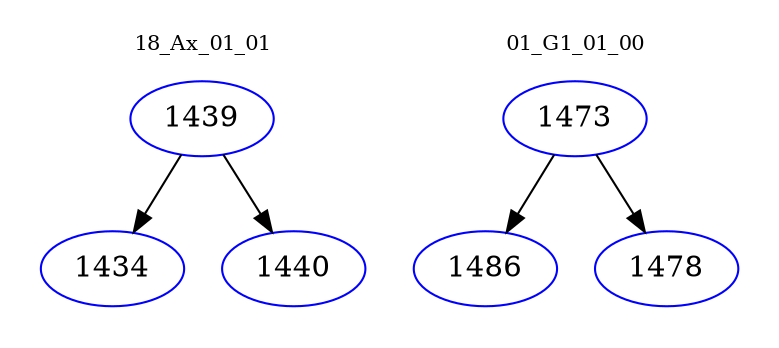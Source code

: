 digraph{
subgraph cluster_0 {
color = white
label = "18_Ax_01_01";
fontsize=10;
T0_1439 [label="1439", color="blue"]
T0_1439 -> T0_1434 [color="black"]
T0_1434 [label="1434", color="blue"]
T0_1439 -> T0_1440 [color="black"]
T0_1440 [label="1440", color="blue"]
}
subgraph cluster_1 {
color = white
label = "01_G1_01_00";
fontsize=10;
T1_1473 [label="1473", color="blue"]
T1_1473 -> T1_1486 [color="black"]
T1_1486 [label="1486", color="blue"]
T1_1473 -> T1_1478 [color="black"]
T1_1478 [label="1478", color="blue"]
}
}
